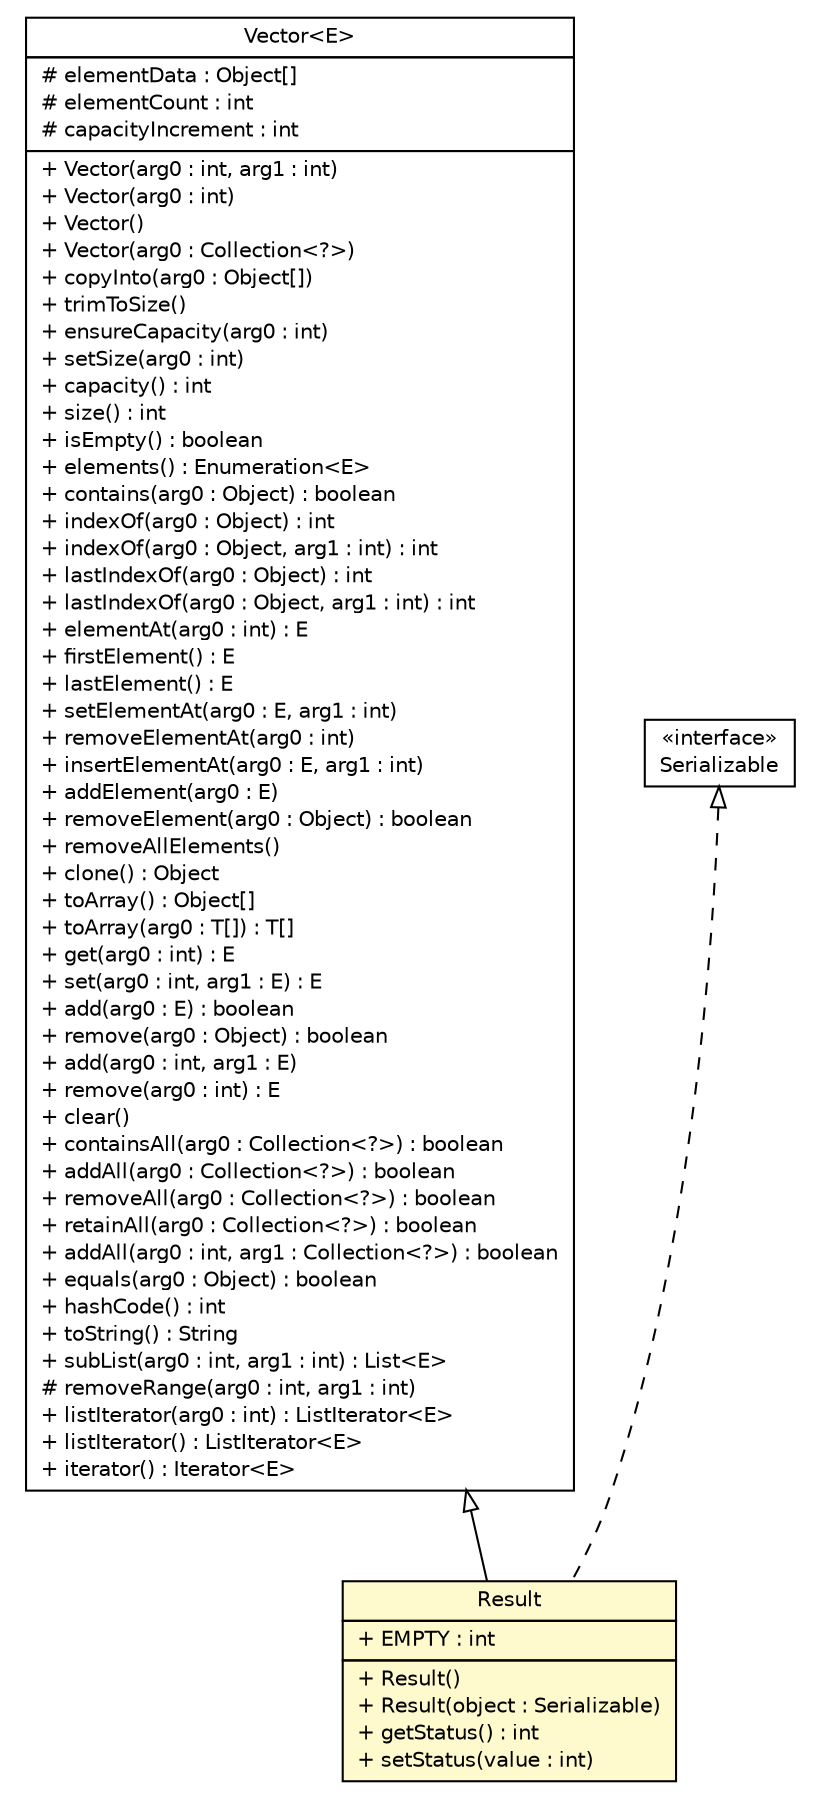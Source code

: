 #!/usr/local/bin/dot
#
# Class diagram 
# Generated by UMLGraph version R5_6 (http://www.umlgraph.org/)
#

digraph G {
	edge [fontname="Helvetica",fontsize=10,labelfontname="Helvetica",labelfontsize=10];
	node [fontname="Helvetica",fontsize=10,shape=plaintext];
	nodesep=0.25;
	ranksep=0.5;
	// sorcer.util.Result
	c433205 [label=<<table title="sorcer.util.Result" border="0" cellborder="1" cellspacing="0" cellpadding="2" port="p" bgcolor="lemonChiffon" href="./Result.html">
		<tr><td><table border="0" cellspacing="0" cellpadding="1">
<tr><td align="center" balign="center"> Result </td></tr>
		</table></td></tr>
		<tr><td><table border="0" cellspacing="0" cellpadding="1">
<tr><td align="left" balign="left"> + EMPTY : int </td></tr>
		</table></td></tr>
		<tr><td><table border="0" cellspacing="0" cellpadding="1">
<tr><td align="left" balign="left"> + Result() </td></tr>
<tr><td align="left" balign="left"> + Result(object : Serializable) </td></tr>
<tr><td align="left" balign="left"> + getStatus() : int </td></tr>
<tr><td align="left" balign="left"> + setStatus(value : int) </td></tr>
		</table></td></tr>
		</table>>, URL="./Result.html", fontname="Helvetica", fontcolor="black", fontsize=10.0];
	//sorcer.util.Result extends java.util.Vector
	c433900:p -> c433205:p [dir=back,arrowtail=empty];
	//sorcer.util.Result implements java.io.Serializable
	c433901:p -> c433205:p [dir=back,arrowtail=empty,style=dashed];
	// java.io.Serializable
	c433901 [label=<<table title="java.io.Serializable" border="0" cellborder="1" cellspacing="0" cellpadding="2" port="p" href="http://docs.oracle.com/javase/7/docs/api/java/io/Serializable.html">
		<tr><td><table border="0" cellspacing="0" cellpadding="1">
<tr><td align="center" balign="center"> &#171;interface&#187; </td></tr>
<tr><td align="center" balign="center"> Serializable </td></tr>
		</table></td></tr>
		</table>>, URL="http://docs.oracle.com/javase/7/docs/api/java/io/Serializable.html", fontname="Helvetica", fontcolor="black", fontsize=10.0];
	// java.util.Vector<E>
	c433900 [label=<<table title="java.util.Vector" border="0" cellborder="1" cellspacing="0" cellpadding="2" port="p" href="http://docs.oracle.com/javase/7/docs/api/java/util/Vector.html">
		<tr><td><table border="0" cellspacing="0" cellpadding="1">
<tr><td align="center" balign="center"> Vector&lt;E&gt; </td></tr>
		</table></td></tr>
		<tr><td><table border="0" cellspacing="0" cellpadding="1">
<tr><td align="left" balign="left"> # elementData : Object[] </td></tr>
<tr><td align="left" balign="left"> # elementCount : int </td></tr>
<tr><td align="left" balign="left"> # capacityIncrement : int </td></tr>
		</table></td></tr>
		<tr><td><table border="0" cellspacing="0" cellpadding="1">
<tr><td align="left" balign="left"> + Vector(arg0 : int, arg1 : int) </td></tr>
<tr><td align="left" balign="left"> + Vector(arg0 : int) </td></tr>
<tr><td align="left" balign="left"> + Vector() </td></tr>
<tr><td align="left" balign="left"> + Vector(arg0 : Collection&lt;?&gt;) </td></tr>
<tr><td align="left" balign="left"> + copyInto(arg0 : Object[]) </td></tr>
<tr><td align="left" balign="left"> + trimToSize() </td></tr>
<tr><td align="left" balign="left"> + ensureCapacity(arg0 : int) </td></tr>
<tr><td align="left" balign="left"> + setSize(arg0 : int) </td></tr>
<tr><td align="left" balign="left"> + capacity() : int </td></tr>
<tr><td align="left" balign="left"> + size() : int </td></tr>
<tr><td align="left" balign="left"> + isEmpty() : boolean </td></tr>
<tr><td align="left" balign="left"> + elements() : Enumeration&lt;E&gt; </td></tr>
<tr><td align="left" balign="left"> + contains(arg0 : Object) : boolean </td></tr>
<tr><td align="left" balign="left"> + indexOf(arg0 : Object) : int </td></tr>
<tr><td align="left" balign="left"> + indexOf(arg0 : Object, arg1 : int) : int </td></tr>
<tr><td align="left" balign="left"> + lastIndexOf(arg0 : Object) : int </td></tr>
<tr><td align="left" balign="left"> + lastIndexOf(arg0 : Object, arg1 : int) : int </td></tr>
<tr><td align="left" balign="left"> + elementAt(arg0 : int) : E </td></tr>
<tr><td align="left" balign="left"> + firstElement() : E </td></tr>
<tr><td align="left" balign="left"> + lastElement() : E </td></tr>
<tr><td align="left" balign="left"> + setElementAt(arg0 : E, arg1 : int) </td></tr>
<tr><td align="left" balign="left"> + removeElementAt(arg0 : int) </td></tr>
<tr><td align="left" balign="left"> + insertElementAt(arg0 : E, arg1 : int) </td></tr>
<tr><td align="left" balign="left"> + addElement(arg0 : E) </td></tr>
<tr><td align="left" balign="left"> + removeElement(arg0 : Object) : boolean </td></tr>
<tr><td align="left" balign="left"> + removeAllElements() </td></tr>
<tr><td align="left" balign="left"> + clone() : Object </td></tr>
<tr><td align="left" balign="left"> + toArray() : Object[] </td></tr>
<tr><td align="left" balign="left"> + toArray(arg0 : T[]) : T[] </td></tr>
<tr><td align="left" balign="left"> + get(arg0 : int) : E </td></tr>
<tr><td align="left" balign="left"> + set(arg0 : int, arg1 : E) : E </td></tr>
<tr><td align="left" balign="left"> + add(arg0 : E) : boolean </td></tr>
<tr><td align="left" balign="left"> + remove(arg0 : Object) : boolean </td></tr>
<tr><td align="left" balign="left"> + add(arg0 : int, arg1 : E) </td></tr>
<tr><td align="left" balign="left"> + remove(arg0 : int) : E </td></tr>
<tr><td align="left" balign="left"> + clear() </td></tr>
<tr><td align="left" balign="left"> + containsAll(arg0 : Collection&lt;?&gt;) : boolean </td></tr>
<tr><td align="left" balign="left"> + addAll(arg0 : Collection&lt;?&gt;) : boolean </td></tr>
<tr><td align="left" balign="left"> + removeAll(arg0 : Collection&lt;?&gt;) : boolean </td></tr>
<tr><td align="left" balign="left"> + retainAll(arg0 : Collection&lt;?&gt;) : boolean </td></tr>
<tr><td align="left" balign="left"> + addAll(arg0 : int, arg1 : Collection&lt;?&gt;) : boolean </td></tr>
<tr><td align="left" balign="left"> + equals(arg0 : Object) : boolean </td></tr>
<tr><td align="left" balign="left"> + hashCode() : int </td></tr>
<tr><td align="left" balign="left"> + toString() : String </td></tr>
<tr><td align="left" balign="left"> + subList(arg0 : int, arg1 : int) : List&lt;E&gt; </td></tr>
<tr><td align="left" balign="left"> # removeRange(arg0 : int, arg1 : int) </td></tr>
<tr><td align="left" balign="left"> + listIterator(arg0 : int) : ListIterator&lt;E&gt; </td></tr>
<tr><td align="left" balign="left"> + listIterator() : ListIterator&lt;E&gt; </td></tr>
<tr><td align="left" balign="left"> + iterator() : Iterator&lt;E&gt; </td></tr>
		</table></td></tr>
		</table>>, URL="http://docs.oracle.com/javase/7/docs/api/java/util/Vector.html", fontname="Helvetica", fontcolor="black", fontsize=10.0];
}

